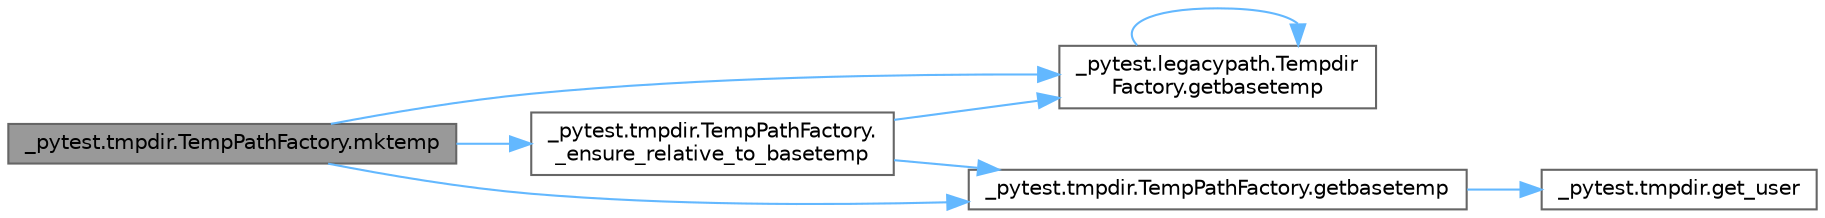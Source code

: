 digraph "_pytest.tmpdir.TempPathFactory.mktemp"
{
 // LATEX_PDF_SIZE
  bgcolor="transparent";
  edge [fontname=Helvetica,fontsize=10,labelfontname=Helvetica,labelfontsize=10];
  node [fontname=Helvetica,fontsize=10,shape=box,height=0.2,width=0.4];
  rankdir="LR";
  Node1 [id="Node000001",label="_pytest.tmpdir.TempPathFactory.mktemp",height=0.2,width=0.4,color="gray40", fillcolor="grey60", style="filled", fontcolor="black",tooltip=" "];
  Node1 -> Node2 [id="edge1_Node000001_Node000002",color="steelblue1",style="solid",tooltip=" "];
  Node2 [id="Node000002",label="_pytest.tmpdir.TempPathFactory.\l_ensure_relative_to_basetemp",height=0.2,width=0.4,color="grey40", fillcolor="white", style="filled",URL="$class__pytest_1_1tmpdir_1_1_temp_path_factory.html#ad0aa2ac287a2a7c0a7ee4dbe5290455f",tooltip=" "];
  Node2 -> Node3 [id="edge2_Node000002_Node000003",color="steelblue1",style="solid",tooltip=" "];
  Node3 [id="Node000003",label="_pytest.legacypath.Tempdir\lFactory.getbasetemp",height=0.2,width=0.4,color="grey40", fillcolor="white", style="filled",URL="$class__pytest_1_1legacypath_1_1_tempdir_factory.html#adae7d305547fec6518668aa30003746a",tooltip=" "];
  Node3 -> Node3 [id="edge3_Node000003_Node000003",color="steelblue1",style="solid",tooltip=" "];
  Node2 -> Node4 [id="edge4_Node000002_Node000004",color="steelblue1",style="solid",tooltip=" "];
  Node4 [id="Node000004",label="_pytest.tmpdir.TempPathFactory.getbasetemp",height=0.2,width=0.4,color="grey40", fillcolor="white", style="filled",URL="$class__pytest_1_1tmpdir_1_1_temp_path_factory.html#a0323022566b9f068f26664db8a644182",tooltip=" "];
  Node4 -> Node5 [id="edge5_Node000004_Node000005",color="steelblue1",style="solid",tooltip=" "];
  Node5 [id="Node000005",label="_pytest.tmpdir.get_user",height=0.2,width=0.4,color="grey40", fillcolor="white", style="filled",URL="$namespace__pytest_1_1tmpdir.html#a40002769b219a6ed78b0e1ac586103ef",tooltip=" "];
  Node1 -> Node3 [id="edge6_Node000001_Node000003",color="steelblue1",style="solid",tooltip=" "];
  Node1 -> Node4 [id="edge7_Node000001_Node000004",color="steelblue1",style="solid",tooltip=" "];
}
